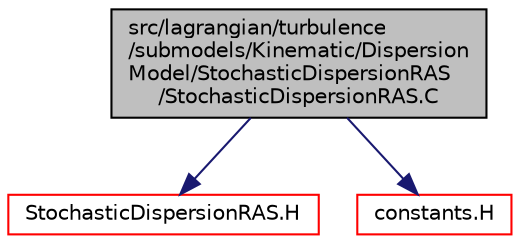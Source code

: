 digraph "src/lagrangian/turbulence/submodels/Kinematic/DispersionModel/StochasticDispersionRAS/StochasticDispersionRAS.C"
{
  bgcolor="transparent";
  edge [fontname="Helvetica",fontsize="10",labelfontname="Helvetica",labelfontsize="10"];
  node [fontname="Helvetica",fontsize="10",shape=record];
  Node1 [label="src/lagrangian/turbulence\l/submodels/Kinematic/Dispersion\lModel/StochasticDispersionRAS\l/StochasticDispersionRAS.C",height=0.2,width=0.4,color="black", fillcolor="grey75", style="filled", fontcolor="black"];
  Node1 -> Node2 [color="midnightblue",fontsize="10",style="solid",fontname="Helvetica"];
  Node2 [label="StochasticDispersionRAS.H",height=0.2,width=0.4,color="red",URL="$a07341.html"];
  Node1 -> Node3 [color="midnightblue",fontsize="10",style="solid",fontname="Helvetica"];
  Node3 [label="constants.H",height=0.2,width=0.4,color="red",URL="$a08483.html"];
}
